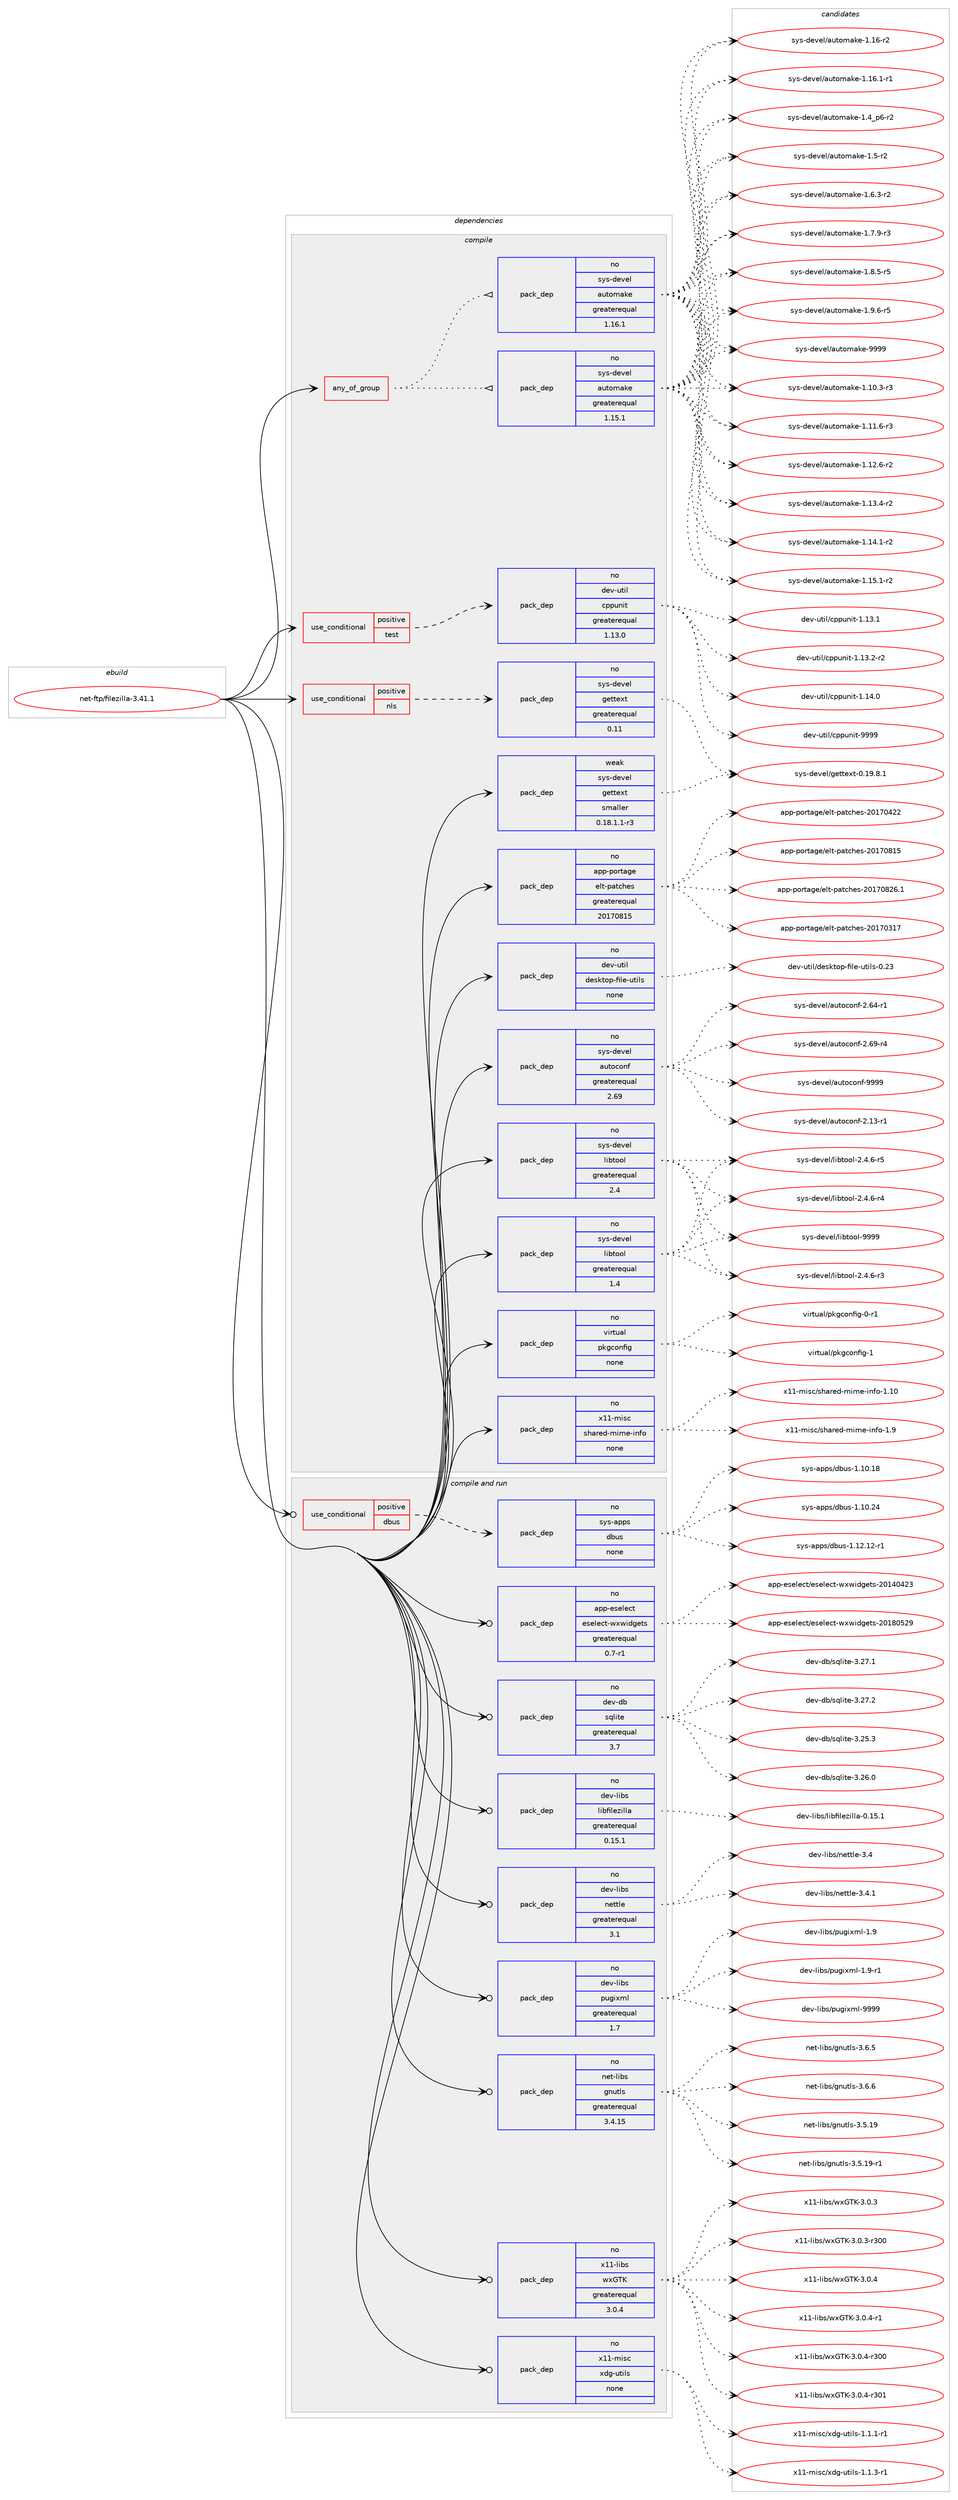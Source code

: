 digraph prolog {

# *************
# Graph options
# *************

newrank=true;
concentrate=true;
compound=true;
graph [rankdir=LR,fontname=Helvetica,fontsize=10,ranksep=1.5];#, ranksep=2.5, nodesep=0.2];
edge  [arrowhead=vee];
node  [fontname=Helvetica,fontsize=10];

# **********
# The ebuild
# **********

subgraph cluster_leftcol {
color=gray;
rank=same;
label=<<i>ebuild</i>>;
id [label="net-ftp/filezilla-3.41.1", color=red, width=4, href="../net-ftp/filezilla-3.41.1.svg"];
}

# ****************
# The dependencies
# ****************

subgraph cluster_midcol {
color=gray;
label=<<i>dependencies</i>>;
subgraph cluster_compile {
fillcolor="#eeeeee";
style=filled;
label=<<i>compile</i>>;
subgraph any26017 {
dependency1653779 [label=<<TABLE BORDER="0" CELLBORDER="1" CELLSPACING="0" CELLPADDING="4"><TR><TD CELLPADDING="10">any_of_group</TD></TR></TABLE>>, shape=none, color=red];subgraph pack1182291 {
dependency1653780 [label=<<TABLE BORDER="0" CELLBORDER="1" CELLSPACING="0" CELLPADDING="4" WIDTH="220"><TR><TD ROWSPAN="6" CELLPADDING="30">pack_dep</TD></TR><TR><TD WIDTH="110">no</TD></TR><TR><TD>sys-devel</TD></TR><TR><TD>automake</TD></TR><TR><TD>greaterequal</TD></TR><TR><TD>1.16.1</TD></TR></TABLE>>, shape=none, color=blue];
}
dependency1653779:e -> dependency1653780:w [weight=20,style="dotted",arrowhead="oinv"];
subgraph pack1182292 {
dependency1653781 [label=<<TABLE BORDER="0" CELLBORDER="1" CELLSPACING="0" CELLPADDING="4" WIDTH="220"><TR><TD ROWSPAN="6" CELLPADDING="30">pack_dep</TD></TR><TR><TD WIDTH="110">no</TD></TR><TR><TD>sys-devel</TD></TR><TR><TD>automake</TD></TR><TR><TD>greaterequal</TD></TR><TR><TD>1.15.1</TD></TR></TABLE>>, shape=none, color=blue];
}
dependency1653779:e -> dependency1653781:w [weight=20,style="dotted",arrowhead="oinv"];
}
id:e -> dependency1653779:w [weight=20,style="solid",arrowhead="vee"];
subgraph cond444688 {
dependency1653782 [label=<<TABLE BORDER="0" CELLBORDER="1" CELLSPACING="0" CELLPADDING="4"><TR><TD ROWSPAN="3" CELLPADDING="10">use_conditional</TD></TR><TR><TD>positive</TD></TR><TR><TD>nls</TD></TR></TABLE>>, shape=none, color=red];
subgraph pack1182293 {
dependency1653783 [label=<<TABLE BORDER="0" CELLBORDER="1" CELLSPACING="0" CELLPADDING="4" WIDTH="220"><TR><TD ROWSPAN="6" CELLPADDING="30">pack_dep</TD></TR><TR><TD WIDTH="110">no</TD></TR><TR><TD>sys-devel</TD></TR><TR><TD>gettext</TD></TR><TR><TD>greaterequal</TD></TR><TR><TD>0.11</TD></TR></TABLE>>, shape=none, color=blue];
}
dependency1653782:e -> dependency1653783:w [weight=20,style="dashed",arrowhead="vee"];
}
id:e -> dependency1653782:w [weight=20,style="solid",arrowhead="vee"];
subgraph cond444689 {
dependency1653784 [label=<<TABLE BORDER="0" CELLBORDER="1" CELLSPACING="0" CELLPADDING="4"><TR><TD ROWSPAN="3" CELLPADDING="10">use_conditional</TD></TR><TR><TD>positive</TD></TR><TR><TD>test</TD></TR></TABLE>>, shape=none, color=red];
subgraph pack1182294 {
dependency1653785 [label=<<TABLE BORDER="0" CELLBORDER="1" CELLSPACING="0" CELLPADDING="4" WIDTH="220"><TR><TD ROWSPAN="6" CELLPADDING="30">pack_dep</TD></TR><TR><TD WIDTH="110">no</TD></TR><TR><TD>dev-util</TD></TR><TR><TD>cppunit</TD></TR><TR><TD>greaterequal</TD></TR><TR><TD>1.13.0</TD></TR></TABLE>>, shape=none, color=blue];
}
dependency1653784:e -> dependency1653785:w [weight=20,style="dashed",arrowhead="vee"];
}
id:e -> dependency1653784:w [weight=20,style="solid",arrowhead="vee"];
subgraph pack1182295 {
dependency1653786 [label=<<TABLE BORDER="0" CELLBORDER="1" CELLSPACING="0" CELLPADDING="4" WIDTH="220"><TR><TD ROWSPAN="6" CELLPADDING="30">pack_dep</TD></TR><TR><TD WIDTH="110">no</TD></TR><TR><TD>app-portage</TD></TR><TR><TD>elt-patches</TD></TR><TR><TD>greaterequal</TD></TR><TR><TD>20170815</TD></TR></TABLE>>, shape=none, color=blue];
}
id:e -> dependency1653786:w [weight=20,style="solid",arrowhead="vee"];
subgraph pack1182296 {
dependency1653787 [label=<<TABLE BORDER="0" CELLBORDER="1" CELLSPACING="0" CELLPADDING="4" WIDTH="220"><TR><TD ROWSPAN="6" CELLPADDING="30">pack_dep</TD></TR><TR><TD WIDTH="110">no</TD></TR><TR><TD>dev-util</TD></TR><TR><TD>desktop-file-utils</TD></TR><TR><TD>none</TD></TR><TR><TD></TD></TR></TABLE>>, shape=none, color=blue];
}
id:e -> dependency1653787:w [weight=20,style="solid",arrowhead="vee"];
subgraph pack1182297 {
dependency1653788 [label=<<TABLE BORDER="0" CELLBORDER="1" CELLSPACING="0" CELLPADDING="4" WIDTH="220"><TR><TD ROWSPAN="6" CELLPADDING="30">pack_dep</TD></TR><TR><TD WIDTH="110">no</TD></TR><TR><TD>sys-devel</TD></TR><TR><TD>autoconf</TD></TR><TR><TD>greaterequal</TD></TR><TR><TD>2.69</TD></TR></TABLE>>, shape=none, color=blue];
}
id:e -> dependency1653788:w [weight=20,style="solid",arrowhead="vee"];
subgraph pack1182298 {
dependency1653789 [label=<<TABLE BORDER="0" CELLBORDER="1" CELLSPACING="0" CELLPADDING="4" WIDTH="220"><TR><TD ROWSPAN="6" CELLPADDING="30">pack_dep</TD></TR><TR><TD WIDTH="110">no</TD></TR><TR><TD>sys-devel</TD></TR><TR><TD>libtool</TD></TR><TR><TD>greaterequal</TD></TR><TR><TD>1.4</TD></TR></TABLE>>, shape=none, color=blue];
}
id:e -> dependency1653789:w [weight=20,style="solid",arrowhead="vee"];
subgraph pack1182299 {
dependency1653790 [label=<<TABLE BORDER="0" CELLBORDER="1" CELLSPACING="0" CELLPADDING="4" WIDTH="220"><TR><TD ROWSPAN="6" CELLPADDING="30">pack_dep</TD></TR><TR><TD WIDTH="110">no</TD></TR><TR><TD>sys-devel</TD></TR><TR><TD>libtool</TD></TR><TR><TD>greaterequal</TD></TR><TR><TD>2.4</TD></TR></TABLE>>, shape=none, color=blue];
}
id:e -> dependency1653790:w [weight=20,style="solid",arrowhead="vee"];
subgraph pack1182300 {
dependency1653791 [label=<<TABLE BORDER="0" CELLBORDER="1" CELLSPACING="0" CELLPADDING="4" WIDTH="220"><TR><TD ROWSPAN="6" CELLPADDING="30">pack_dep</TD></TR><TR><TD WIDTH="110">no</TD></TR><TR><TD>virtual</TD></TR><TR><TD>pkgconfig</TD></TR><TR><TD>none</TD></TR><TR><TD></TD></TR></TABLE>>, shape=none, color=blue];
}
id:e -> dependency1653791:w [weight=20,style="solid",arrowhead="vee"];
subgraph pack1182301 {
dependency1653792 [label=<<TABLE BORDER="0" CELLBORDER="1" CELLSPACING="0" CELLPADDING="4" WIDTH="220"><TR><TD ROWSPAN="6" CELLPADDING="30">pack_dep</TD></TR><TR><TD WIDTH="110">no</TD></TR><TR><TD>x11-misc</TD></TR><TR><TD>shared-mime-info</TD></TR><TR><TD>none</TD></TR><TR><TD></TD></TR></TABLE>>, shape=none, color=blue];
}
id:e -> dependency1653792:w [weight=20,style="solid",arrowhead="vee"];
subgraph pack1182302 {
dependency1653793 [label=<<TABLE BORDER="0" CELLBORDER="1" CELLSPACING="0" CELLPADDING="4" WIDTH="220"><TR><TD ROWSPAN="6" CELLPADDING="30">pack_dep</TD></TR><TR><TD WIDTH="110">weak</TD></TR><TR><TD>sys-devel</TD></TR><TR><TD>gettext</TD></TR><TR><TD>smaller</TD></TR><TR><TD>0.18.1.1-r3</TD></TR></TABLE>>, shape=none, color=blue];
}
id:e -> dependency1653793:w [weight=20,style="solid",arrowhead="vee"];
}
subgraph cluster_compileandrun {
fillcolor="#eeeeee";
style=filled;
label=<<i>compile and run</i>>;
subgraph cond444690 {
dependency1653794 [label=<<TABLE BORDER="0" CELLBORDER="1" CELLSPACING="0" CELLPADDING="4"><TR><TD ROWSPAN="3" CELLPADDING="10">use_conditional</TD></TR><TR><TD>positive</TD></TR><TR><TD>dbus</TD></TR></TABLE>>, shape=none, color=red];
subgraph pack1182303 {
dependency1653795 [label=<<TABLE BORDER="0" CELLBORDER="1" CELLSPACING="0" CELLPADDING="4" WIDTH="220"><TR><TD ROWSPAN="6" CELLPADDING="30">pack_dep</TD></TR><TR><TD WIDTH="110">no</TD></TR><TR><TD>sys-apps</TD></TR><TR><TD>dbus</TD></TR><TR><TD>none</TD></TR><TR><TD></TD></TR></TABLE>>, shape=none, color=blue];
}
dependency1653794:e -> dependency1653795:w [weight=20,style="dashed",arrowhead="vee"];
}
id:e -> dependency1653794:w [weight=20,style="solid",arrowhead="odotvee"];
subgraph pack1182304 {
dependency1653796 [label=<<TABLE BORDER="0" CELLBORDER="1" CELLSPACING="0" CELLPADDING="4" WIDTH="220"><TR><TD ROWSPAN="6" CELLPADDING="30">pack_dep</TD></TR><TR><TD WIDTH="110">no</TD></TR><TR><TD>app-eselect</TD></TR><TR><TD>eselect-wxwidgets</TD></TR><TR><TD>greaterequal</TD></TR><TR><TD>0.7-r1</TD></TR></TABLE>>, shape=none, color=blue];
}
id:e -> dependency1653796:w [weight=20,style="solid",arrowhead="odotvee"];
subgraph pack1182305 {
dependency1653797 [label=<<TABLE BORDER="0" CELLBORDER="1" CELLSPACING="0" CELLPADDING="4" WIDTH="220"><TR><TD ROWSPAN="6" CELLPADDING="30">pack_dep</TD></TR><TR><TD WIDTH="110">no</TD></TR><TR><TD>dev-db</TD></TR><TR><TD>sqlite</TD></TR><TR><TD>greaterequal</TD></TR><TR><TD>3.7</TD></TR></TABLE>>, shape=none, color=blue];
}
id:e -> dependency1653797:w [weight=20,style="solid",arrowhead="odotvee"];
subgraph pack1182306 {
dependency1653798 [label=<<TABLE BORDER="0" CELLBORDER="1" CELLSPACING="0" CELLPADDING="4" WIDTH="220"><TR><TD ROWSPAN="6" CELLPADDING="30">pack_dep</TD></TR><TR><TD WIDTH="110">no</TD></TR><TR><TD>dev-libs</TD></TR><TR><TD>libfilezilla</TD></TR><TR><TD>greaterequal</TD></TR><TR><TD>0.15.1</TD></TR></TABLE>>, shape=none, color=blue];
}
id:e -> dependency1653798:w [weight=20,style="solid",arrowhead="odotvee"];
subgraph pack1182307 {
dependency1653799 [label=<<TABLE BORDER="0" CELLBORDER="1" CELLSPACING="0" CELLPADDING="4" WIDTH="220"><TR><TD ROWSPAN="6" CELLPADDING="30">pack_dep</TD></TR><TR><TD WIDTH="110">no</TD></TR><TR><TD>dev-libs</TD></TR><TR><TD>nettle</TD></TR><TR><TD>greaterequal</TD></TR><TR><TD>3.1</TD></TR></TABLE>>, shape=none, color=blue];
}
id:e -> dependency1653799:w [weight=20,style="solid",arrowhead="odotvee"];
subgraph pack1182308 {
dependency1653800 [label=<<TABLE BORDER="0" CELLBORDER="1" CELLSPACING="0" CELLPADDING="4" WIDTH="220"><TR><TD ROWSPAN="6" CELLPADDING="30">pack_dep</TD></TR><TR><TD WIDTH="110">no</TD></TR><TR><TD>dev-libs</TD></TR><TR><TD>pugixml</TD></TR><TR><TD>greaterequal</TD></TR><TR><TD>1.7</TD></TR></TABLE>>, shape=none, color=blue];
}
id:e -> dependency1653800:w [weight=20,style="solid",arrowhead="odotvee"];
subgraph pack1182309 {
dependency1653801 [label=<<TABLE BORDER="0" CELLBORDER="1" CELLSPACING="0" CELLPADDING="4" WIDTH="220"><TR><TD ROWSPAN="6" CELLPADDING="30">pack_dep</TD></TR><TR><TD WIDTH="110">no</TD></TR><TR><TD>net-libs</TD></TR><TR><TD>gnutls</TD></TR><TR><TD>greaterequal</TD></TR><TR><TD>3.4.15</TD></TR></TABLE>>, shape=none, color=blue];
}
id:e -> dependency1653801:w [weight=20,style="solid",arrowhead="odotvee"];
subgraph pack1182310 {
dependency1653802 [label=<<TABLE BORDER="0" CELLBORDER="1" CELLSPACING="0" CELLPADDING="4" WIDTH="220"><TR><TD ROWSPAN="6" CELLPADDING="30">pack_dep</TD></TR><TR><TD WIDTH="110">no</TD></TR><TR><TD>x11-libs</TD></TR><TR><TD>wxGTK</TD></TR><TR><TD>greaterequal</TD></TR><TR><TD>3.0.4</TD></TR></TABLE>>, shape=none, color=blue];
}
id:e -> dependency1653802:w [weight=20,style="solid",arrowhead="odotvee"];
subgraph pack1182311 {
dependency1653803 [label=<<TABLE BORDER="0" CELLBORDER="1" CELLSPACING="0" CELLPADDING="4" WIDTH="220"><TR><TD ROWSPAN="6" CELLPADDING="30">pack_dep</TD></TR><TR><TD WIDTH="110">no</TD></TR><TR><TD>x11-misc</TD></TR><TR><TD>xdg-utils</TD></TR><TR><TD>none</TD></TR><TR><TD></TD></TR></TABLE>>, shape=none, color=blue];
}
id:e -> dependency1653803:w [weight=20,style="solid",arrowhead="odotvee"];
}
subgraph cluster_run {
fillcolor="#eeeeee";
style=filled;
label=<<i>run</i>>;
}
}

# **************
# The candidates
# **************

subgraph cluster_choices {
rank=same;
color=gray;
label=<<i>candidates</i>>;

subgraph choice1182291 {
color=black;
nodesep=1;
choice11512111545100101118101108479711711611110997107101454946494846514511451 [label="sys-devel/automake-1.10.3-r3", color=red, width=4,href="../sys-devel/automake-1.10.3-r3.svg"];
choice11512111545100101118101108479711711611110997107101454946494946544511451 [label="sys-devel/automake-1.11.6-r3", color=red, width=4,href="../sys-devel/automake-1.11.6-r3.svg"];
choice11512111545100101118101108479711711611110997107101454946495046544511450 [label="sys-devel/automake-1.12.6-r2", color=red, width=4,href="../sys-devel/automake-1.12.6-r2.svg"];
choice11512111545100101118101108479711711611110997107101454946495146524511450 [label="sys-devel/automake-1.13.4-r2", color=red, width=4,href="../sys-devel/automake-1.13.4-r2.svg"];
choice11512111545100101118101108479711711611110997107101454946495246494511450 [label="sys-devel/automake-1.14.1-r2", color=red, width=4,href="../sys-devel/automake-1.14.1-r2.svg"];
choice11512111545100101118101108479711711611110997107101454946495346494511450 [label="sys-devel/automake-1.15.1-r2", color=red, width=4,href="../sys-devel/automake-1.15.1-r2.svg"];
choice1151211154510010111810110847971171161111099710710145494649544511450 [label="sys-devel/automake-1.16-r2", color=red, width=4,href="../sys-devel/automake-1.16-r2.svg"];
choice11512111545100101118101108479711711611110997107101454946495446494511449 [label="sys-devel/automake-1.16.1-r1", color=red, width=4,href="../sys-devel/automake-1.16.1-r1.svg"];
choice115121115451001011181011084797117116111109971071014549465295112544511450 [label="sys-devel/automake-1.4_p6-r2", color=red, width=4,href="../sys-devel/automake-1.4_p6-r2.svg"];
choice11512111545100101118101108479711711611110997107101454946534511450 [label="sys-devel/automake-1.5-r2", color=red, width=4,href="../sys-devel/automake-1.5-r2.svg"];
choice115121115451001011181011084797117116111109971071014549465446514511450 [label="sys-devel/automake-1.6.3-r2", color=red, width=4,href="../sys-devel/automake-1.6.3-r2.svg"];
choice115121115451001011181011084797117116111109971071014549465546574511451 [label="sys-devel/automake-1.7.9-r3", color=red, width=4,href="../sys-devel/automake-1.7.9-r3.svg"];
choice115121115451001011181011084797117116111109971071014549465646534511453 [label="sys-devel/automake-1.8.5-r5", color=red, width=4,href="../sys-devel/automake-1.8.5-r5.svg"];
choice115121115451001011181011084797117116111109971071014549465746544511453 [label="sys-devel/automake-1.9.6-r5", color=red, width=4,href="../sys-devel/automake-1.9.6-r5.svg"];
choice115121115451001011181011084797117116111109971071014557575757 [label="sys-devel/automake-9999", color=red, width=4,href="../sys-devel/automake-9999.svg"];
dependency1653780:e -> choice11512111545100101118101108479711711611110997107101454946494846514511451:w [style=dotted,weight="100"];
dependency1653780:e -> choice11512111545100101118101108479711711611110997107101454946494946544511451:w [style=dotted,weight="100"];
dependency1653780:e -> choice11512111545100101118101108479711711611110997107101454946495046544511450:w [style=dotted,weight="100"];
dependency1653780:e -> choice11512111545100101118101108479711711611110997107101454946495146524511450:w [style=dotted,weight="100"];
dependency1653780:e -> choice11512111545100101118101108479711711611110997107101454946495246494511450:w [style=dotted,weight="100"];
dependency1653780:e -> choice11512111545100101118101108479711711611110997107101454946495346494511450:w [style=dotted,weight="100"];
dependency1653780:e -> choice1151211154510010111810110847971171161111099710710145494649544511450:w [style=dotted,weight="100"];
dependency1653780:e -> choice11512111545100101118101108479711711611110997107101454946495446494511449:w [style=dotted,weight="100"];
dependency1653780:e -> choice115121115451001011181011084797117116111109971071014549465295112544511450:w [style=dotted,weight="100"];
dependency1653780:e -> choice11512111545100101118101108479711711611110997107101454946534511450:w [style=dotted,weight="100"];
dependency1653780:e -> choice115121115451001011181011084797117116111109971071014549465446514511450:w [style=dotted,weight="100"];
dependency1653780:e -> choice115121115451001011181011084797117116111109971071014549465546574511451:w [style=dotted,weight="100"];
dependency1653780:e -> choice115121115451001011181011084797117116111109971071014549465646534511453:w [style=dotted,weight="100"];
dependency1653780:e -> choice115121115451001011181011084797117116111109971071014549465746544511453:w [style=dotted,weight="100"];
dependency1653780:e -> choice115121115451001011181011084797117116111109971071014557575757:w [style=dotted,weight="100"];
}
subgraph choice1182292 {
color=black;
nodesep=1;
choice11512111545100101118101108479711711611110997107101454946494846514511451 [label="sys-devel/automake-1.10.3-r3", color=red, width=4,href="../sys-devel/automake-1.10.3-r3.svg"];
choice11512111545100101118101108479711711611110997107101454946494946544511451 [label="sys-devel/automake-1.11.6-r3", color=red, width=4,href="../sys-devel/automake-1.11.6-r3.svg"];
choice11512111545100101118101108479711711611110997107101454946495046544511450 [label="sys-devel/automake-1.12.6-r2", color=red, width=4,href="../sys-devel/automake-1.12.6-r2.svg"];
choice11512111545100101118101108479711711611110997107101454946495146524511450 [label="sys-devel/automake-1.13.4-r2", color=red, width=4,href="../sys-devel/automake-1.13.4-r2.svg"];
choice11512111545100101118101108479711711611110997107101454946495246494511450 [label="sys-devel/automake-1.14.1-r2", color=red, width=4,href="../sys-devel/automake-1.14.1-r2.svg"];
choice11512111545100101118101108479711711611110997107101454946495346494511450 [label="sys-devel/automake-1.15.1-r2", color=red, width=4,href="../sys-devel/automake-1.15.1-r2.svg"];
choice1151211154510010111810110847971171161111099710710145494649544511450 [label="sys-devel/automake-1.16-r2", color=red, width=4,href="../sys-devel/automake-1.16-r2.svg"];
choice11512111545100101118101108479711711611110997107101454946495446494511449 [label="sys-devel/automake-1.16.1-r1", color=red, width=4,href="../sys-devel/automake-1.16.1-r1.svg"];
choice115121115451001011181011084797117116111109971071014549465295112544511450 [label="sys-devel/automake-1.4_p6-r2", color=red, width=4,href="../sys-devel/automake-1.4_p6-r2.svg"];
choice11512111545100101118101108479711711611110997107101454946534511450 [label="sys-devel/automake-1.5-r2", color=red, width=4,href="../sys-devel/automake-1.5-r2.svg"];
choice115121115451001011181011084797117116111109971071014549465446514511450 [label="sys-devel/automake-1.6.3-r2", color=red, width=4,href="../sys-devel/automake-1.6.3-r2.svg"];
choice115121115451001011181011084797117116111109971071014549465546574511451 [label="sys-devel/automake-1.7.9-r3", color=red, width=4,href="../sys-devel/automake-1.7.9-r3.svg"];
choice115121115451001011181011084797117116111109971071014549465646534511453 [label="sys-devel/automake-1.8.5-r5", color=red, width=4,href="../sys-devel/automake-1.8.5-r5.svg"];
choice115121115451001011181011084797117116111109971071014549465746544511453 [label="sys-devel/automake-1.9.6-r5", color=red, width=4,href="../sys-devel/automake-1.9.6-r5.svg"];
choice115121115451001011181011084797117116111109971071014557575757 [label="sys-devel/automake-9999", color=red, width=4,href="../sys-devel/automake-9999.svg"];
dependency1653781:e -> choice11512111545100101118101108479711711611110997107101454946494846514511451:w [style=dotted,weight="100"];
dependency1653781:e -> choice11512111545100101118101108479711711611110997107101454946494946544511451:w [style=dotted,weight="100"];
dependency1653781:e -> choice11512111545100101118101108479711711611110997107101454946495046544511450:w [style=dotted,weight="100"];
dependency1653781:e -> choice11512111545100101118101108479711711611110997107101454946495146524511450:w [style=dotted,weight="100"];
dependency1653781:e -> choice11512111545100101118101108479711711611110997107101454946495246494511450:w [style=dotted,weight="100"];
dependency1653781:e -> choice11512111545100101118101108479711711611110997107101454946495346494511450:w [style=dotted,weight="100"];
dependency1653781:e -> choice1151211154510010111810110847971171161111099710710145494649544511450:w [style=dotted,weight="100"];
dependency1653781:e -> choice11512111545100101118101108479711711611110997107101454946495446494511449:w [style=dotted,weight="100"];
dependency1653781:e -> choice115121115451001011181011084797117116111109971071014549465295112544511450:w [style=dotted,weight="100"];
dependency1653781:e -> choice11512111545100101118101108479711711611110997107101454946534511450:w [style=dotted,weight="100"];
dependency1653781:e -> choice115121115451001011181011084797117116111109971071014549465446514511450:w [style=dotted,weight="100"];
dependency1653781:e -> choice115121115451001011181011084797117116111109971071014549465546574511451:w [style=dotted,weight="100"];
dependency1653781:e -> choice115121115451001011181011084797117116111109971071014549465646534511453:w [style=dotted,weight="100"];
dependency1653781:e -> choice115121115451001011181011084797117116111109971071014549465746544511453:w [style=dotted,weight="100"];
dependency1653781:e -> choice115121115451001011181011084797117116111109971071014557575757:w [style=dotted,weight="100"];
}
subgraph choice1182293 {
color=black;
nodesep=1;
choice1151211154510010111810110847103101116116101120116454846495746564649 [label="sys-devel/gettext-0.19.8.1", color=red, width=4,href="../sys-devel/gettext-0.19.8.1.svg"];
dependency1653783:e -> choice1151211154510010111810110847103101116116101120116454846495746564649:w [style=dotted,weight="100"];
}
subgraph choice1182294 {
color=black;
nodesep=1;
choice10010111845117116105108479911211211711010511645494649514649 [label="dev-util/cppunit-1.13.1", color=red, width=4,href="../dev-util/cppunit-1.13.1.svg"];
choice100101118451171161051084799112112117110105116454946495146504511450 [label="dev-util/cppunit-1.13.2-r2", color=red, width=4,href="../dev-util/cppunit-1.13.2-r2.svg"];
choice10010111845117116105108479911211211711010511645494649524648 [label="dev-util/cppunit-1.14.0", color=red, width=4,href="../dev-util/cppunit-1.14.0.svg"];
choice1001011184511711610510847991121121171101051164557575757 [label="dev-util/cppunit-9999", color=red, width=4,href="../dev-util/cppunit-9999.svg"];
dependency1653785:e -> choice10010111845117116105108479911211211711010511645494649514649:w [style=dotted,weight="100"];
dependency1653785:e -> choice100101118451171161051084799112112117110105116454946495146504511450:w [style=dotted,weight="100"];
dependency1653785:e -> choice10010111845117116105108479911211211711010511645494649524648:w [style=dotted,weight="100"];
dependency1653785:e -> choice1001011184511711610510847991121121171101051164557575757:w [style=dotted,weight="100"];
}
subgraph choice1182295 {
color=black;
nodesep=1;
choice97112112451121111141169710310147101108116451129711699104101115455048495548514955 [label="app-portage/elt-patches-20170317", color=red, width=4,href="../app-portage/elt-patches-20170317.svg"];
choice97112112451121111141169710310147101108116451129711699104101115455048495548525050 [label="app-portage/elt-patches-20170422", color=red, width=4,href="../app-portage/elt-patches-20170422.svg"];
choice97112112451121111141169710310147101108116451129711699104101115455048495548564953 [label="app-portage/elt-patches-20170815", color=red, width=4,href="../app-portage/elt-patches-20170815.svg"];
choice971121124511211111411697103101471011081164511297116991041011154550484955485650544649 [label="app-portage/elt-patches-20170826.1", color=red, width=4,href="../app-portage/elt-patches-20170826.1.svg"];
dependency1653786:e -> choice97112112451121111141169710310147101108116451129711699104101115455048495548514955:w [style=dotted,weight="100"];
dependency1653786:e -> choice97112112451121111141169710310147101108116451129711699104101115455048495548525050:w [style=dotted,weight="100"];
dependency1653786:e -> choice97112112451121111141169710310147101108116451129711699104101115455048495548564953:w [style=dotted,weight="100"];
dependency1653786:e -> choice971121124511211111411697103101471011081164511297116991041011154550484955485650544649:w [style=dotted,weight="100"];
}
subgraph choice1182296 {
color=black;
nodesep=1;
choice100101118451171161051084710010111510711611111245102105108101451171161051081154548465051 [label="dev-util/desktop-file-utils-0.23", color=red, width=4,href="../dev-util/desktop-file-utils-0.23.svg"];
dependency1653787:e -> choice100101118451171161051084710010111510711611111245102105108101451171161051081154548465051:w [style=dotted,weight="100"];
}
subgraph choice1182297 {
color=black;
nodesep=1;
choice1151211154510010111810110847971171161119911111010245504649514511449 [label="sys-devel/autoconf-2.13-r1", color=red, width=4,href="../sys-devel/autoconf-2.13-r1.svg"];
choice1151211154510010111810110847971171161119911111010245504654524511449 [label="sys-devel/autoconf-2.64-r1", color=red, width=4,href="../sys-devel/autoconf-2.64-r1.svg"];
choice1151211154510010111810110847971171161119911111010245504654574511452 [label="sys-devel/autoconf-2.69-r4", color=red, width=4,href="../sys-devel/autoconf-2.69-r4.svg"];
choice115121115451001011181011084797117116111991111101024557575757 [label="sys-devel/autoconf-9999", color=red, width=4,href="../sys-devel/autoconf-9999.svg"];
dependency1653788:e -> choice1151211154510010111810110847971171161119911111010245504649514511449:w [style=dotted,weight="100"];
dependency1653788:e -> choice1151211154510010111810110847971171161119911111010245504654524511449:w [style=dotted,weight="100"];
dependency1653788:e -> choice1151211154510010111810110847971171161119911111010245504654574511452:w [style=dotted,weight="100"];
dependency1653788:e -> choice115121115451001011181011084797117116111991111101024557575757:w [style=dotted,weight="100"];
}
subgraph choice1182298 {
color=black;
nodesep=1;
choice1151211154510010111810110847108105981161111111084550465246544511451 [label="sys-devel/libtool-2.4.6-r3", color=red, width=4,href="../sys-devel/libtool-2.4.6-r3.svg"];
choice1151211154510010111810110847108105981161111111084550465246544511452 [label="sys-devel/libtool-2.4.6-r4", color=red, width=4,href="../sys-devel/libtool-2.4.6-r4.svg"];
choice1151211154510010111810110847108105981161111111084550465246544511453 [label="sys-devel/libtool-2.4.6-r5", color=red, width=4,href="../sys-devel/libtool-2.4.6-r5.svg"];
choice1151211154510010111810110847108105981161111111084557575757 [label="sys-devel/libtool-9999", color=red, width=4,href="../sys-devel/libtool-9999.svg"];
dependency1653789:e -> choice1151211154510010111810110847108105981161111111084550465246544511451:w [style=dotted,weight="100"];
dependency1653789:e -> choice1151211154510010111810110847108105981161111111084550465246544511452:w [style=dotted,weight="100"];
dependency1653789:e -> choice1151211154510010111810110847108105981161111111084550465246544511453:w [style=dotted,weight="100"];
dependency1653789:e -> choice1151211154510010111810110847108105981161111111084557575757:w [style=dotted,weight="100"];
}
subgraph choice1182299 {
color=black;
nodesep=1;
choice1151211154510010111810110847108105981161111111084550465246544511451 [label="sys-devel/libtool-2.4.6-r3", color=red, width=4,href="../sys-devel/libtool-2.4.6-r3.svg"];
choice1151211154510010111810110847108105981161111111084550465246544511452 [label="sys-devel/libtool-2.4.6-r4", color=red, width=4,href="../sys-devel/libtool-2.4.6-r4.svg"];
choice1151211154510010111810110847108105981161111111084550465246544511453 [label="sys-devel/libtool-2.4.6-r5", color=red, width=4,href="../sys-devel/libtool-2.4.6-r5.svg"];
choice1151211154510010111810110847108105981161111111084557575757 [label="sys-devel/libtool-9999", color=red, width=4,href="../sys-devel/libtool-9999.svg"];
dependency1653790:e -> choice1151211154510010111810110847108105981161111111084550465246544511451:w [style=dotted,weight="100"];
dependency1653790:e -> choice1151211154510010111810110847108105981161111111084550465246544511452:w [style=dotted,weight="100"];
dependency1653790:e -> choice1151211154510010111810110847108105981161111111084550465246544511453:w [style=dotted,weight="100"];
dependency1653790:e -> choice1151211154510010111810110847108105981161111111084557575757:w [style=dotted,weight="100"];
}
subgraph choice1182300 {
color=black;
nodesep=1;
choice11810511411611797108471121071039911111010210510345484511449 [label="virtual/pkgconfig-0-r1", color=red, width=4,href="../virtual/pkgconfig-0-r1.svg"];
choice1181051141161179710847112107103991111101021051034549 [label="virtual/pkgconfig-1", color=red, width=4,href="../virtual/pkgconfig-1.svg"];
dependency1653791:e -> choice11810511411611797108471121071039911111010210510345484511449:w [style=dotted,weight="100"];
dependency1653791:e -> choice1181051141161179710847112107103991111101021051034549:w [style=dotted,weight="100"];
}
subgraph choice1182301 {
color=black;
nodesep=1;
choice12049494510910511599471151049711410110045109105109101451051101021114549464948 [label="x11-misc/shared-mime-info-1.10", color=red, width=4,href="../x11-misc/shared-mime-info-1.10.svg"];
choice120494945109105115994711510497114101100451091051091014510511010211145494657 [label="x11-misc/shared-mime-info-1.9", color=red, width=4,href="../x11-misc/shared-mime-info-1.9.svg"];
dependency1653792:e -> choice12049494510910511599471151049711410110045109105109101451051101021114549464948:w [style=dotted,weight="100"];
dependency1653792:e -> choice120494945109105115994711510497114101100451091051091014510511010211145494657:w [style=dotted,weight="100"];
}
subgraph choice1182302 {
color=black;
nodesep=1;
choice1151211154510010111810110847103101116116101120116454846495746564649 [label="sys-devel/gettext-0.19.8.1", color=red, width=4,href="../sys-devel/gettext-0.19.8.1.svg"];
dependency1653793:e -> choice1151211154510010111810110847103101116116101120116454846495746564649:w [style=dotted,weight="100"];
}
subgraph choice1182303 {
color=black;
nodesep=1;
choice115121115459711211211547100981171154549464948464956 [label="sys-apps/dbus-1.10.18", color=red, width=4,href="../sys-apps/dbus-1.10.18.svg"];
choice115121115459711211211547100981171154549464948465052 [label="sys-apps/dbus-1.10.24", color=red, width=4,href="../sys-apps/dbus-1.10.24.svg"];
choice1151211154597112112115471009811711545494649504649504511449 [label="sys-apps/dbus-1.12.12-r1", color=red, width=4,href="../sys-apps/dbus-1.12.12-r1.svg"];
dependency1653795:e -> choice115121115459711211211547100981171154549464948464956:w [style=dotted,weight="100"];
dependency1653795:e -> choice115121115459711211211547100981171154549464948465052:w [style=dotted,weight="100"];
dependency1653795:e -> choice1151211154597112112115471009811711545494649504649504511449:w [style=dotted,weight="100"];
}
subgraph choice1182304 {
color=black;
nodesep=1;
choice971121124510111510110810199116471011151011081019911645119120119105100103101116115455048495248525051 [label="app-eselect/eselect-wxwidgets-20140423", color=red, width=4,href="../app-eselect/eselect-wxwidgets-20140423.svg"];
choice971121124510111510110810199116471011151011081019911645119120119105100103101116115455048495648535057 [label="app-eselect/eselect-wxwidgets-20180529", color=red, width=4,href="../app-eselect/eselect-wxwidgets-20180529.svg"];
dependency1653796:e -> choice971121124510111510110810199116471011151011081019911645119120119105100103101116115455048495248525051:w [style=dotted,weight="100"];
dependency1653796:e -> choice971121124510111510110810199116471011151011081019911645119120119105100103101116115455048495648535057:w [style=dotted,weight="100"];
}
subgraph choice1182305 {
color=black;
nodesep=1;
choice10010111845100984711511310810511610145514650534651 [label="dev-db/sqlite-3.25.3", color=red, width=4,href="../dev-db/sqlite-3.25.3.svg"];
choice10010111845100984711511310810511610145514650544648 [label="dev-db/sqlite-3.26.0", color=red, width=4,href="../dev-db/sqlite-3.26.0.svg"];
choice10010111845100984711511310810511610145514650554649 [label="dev-db/sqlite-3.27.1", color=red, width=4,href="../dev-db/sqlite-3.27.1.svg"];
choice10010111845100984711511310810511610145514650554650 [label="dev-db/sqlite-3.27.2", color=red, width=4,href="../dev-db/sqlite-3.27.2.svg"];
dependency1653797:e -> choice10010111845100984711511310810511610145514650534651:w [style=dotted,weight="100"];
dependency1653797:e -> choice10010111845100984711511310810511610145514650544648:w [style=dotted,weight="100"];
dependency1653797:e -> choice10010111845100984711511310810511610145514650554649:w [style=dotted,weight="100"];
dependency1653797:e -> choice10010111845100984711511310810511610145514650554650:w [style=dotted,weight="100"];
}
subgraph choice1182306 {
color=black;
nodesep=1;
choice100101118451081059811547108105981021051081011221051081089745484649534649 [label="dev-libs/libfilezilla-0.15.1", color=red, width=4,href="../dev-libs/libfilezilla-0.15.1.svg"];
dependency1653798:e -> choice100101118451081059811547108105981021051081011221051081089745484649534649:w [style=dotted,weight="100"];
}
subgraph choice1182307 {
color=black;
nodesep=1;
choice10010111845108105981154711010111611610810145514652 [label="dev-libs/nettle-3.4", color=red, width=4,href="../dev-libs/nettle-3.4.svg"];
choice100101118451081059811547110101116116108101455146524649 [label="dev-libs/nettle-3.4.1", color=red, width=4,href="../dev-libs/nettle-3.4.1.svg"];
dependency1653799:e -> choice10010111845108105981154711010111611610810145514652:w [style=dotted,weight="100"];
dependency1653799:e -> choice100101118451081059811547110101116116108101455146524649:w [style=dotted,weight="100"];
}
subgraph choice1182308 {
color=black;
nodesep=1;
choice10010111845108105981154711211710310512010910845494657 [label="dev-libs/pugixml-1.9", color=red, width=4,href="../dev-libs/pugixml-1.9.svg"];
choice100101118451081059811547112117103105120109108454946574511449 [label="dev-libs/pugixml-1.9-r1", color=red, width=4,href="../dev-libs/pugixml-1.9-r1.svg"];
choice1001011184510810598115471121171031051201091084557575757 [label="dev-libs/pugixml-9999", color=red, width=4,href="../dev-libs/pugixml-9999.svg"];
dependency1653800:e -> choice10010111845108105981154711211710310512010910845494657:w [style=dotted,weight="100"];
dependency1653800:e -> choice100101118451081059811547112117103105120109108454946574511449:w [style=dotted,weight="100"];
dependency1653800:e -> choice1001011184510810598115471121171031051201091084557575757:w [style=dotted,weight="100"];
}
subgraph choice1182309 {
color=black;
nodesep=1;
choice11010111645108105981154710311011711610811545514653464957 [label="net-libs/gnutls-3.5.19", color=red, width=4,href="../net-libs/gnutls-3.5.19.svg"];
choice110101116451081059811547103110117116108115455146534649574511449 [label="net-libs/gnutls-3.5.19-r1", color=red, width=4,href="../net-libs/gnutls-3.5.19-r1.svg"];
choice110101116451081059811547103110117116108115455146544653 [label="net-libs/gnutls-3.6.5", color=red, width=4,href="../net-libs/gnutls-3.6.5.svg"];
choice110101116451081059811547103110117116108115455146544654 [label="net-libs/gnutls-3.6.6", color=red, width=4,href="../net-libs/gnutls-3.6.6.svg"];
dependency1653801:e -> choice11010111645108105981154710311011711610811545514653464957:w [style=dotted,weight="100"];
dependency1653801:e -> choice110101116451081059811547103110117116108115455146534649574511449:w [style=dotted,weight="100"];
dependency1653801:e -> choice110101116451081059811547103110117116108115455146544653:w [style=dotted,weight="100"];
dependency1653801:e -> choice110101116451081059811547103110117116108115455146544654:w [style=dotted,weight="100"];
}
subgraph choice1182310 {
color=black;
nodesep=1;
choice1204949451081059811547119120718475455146484651 [label="x11-libs/wxGTK-3.0.3", color=red, width=4,href="../x11-libs/wxGTK-3.0.3.svg"];
choice120494945108105981154711912071847545514648465145114514848 [label="x11-libs/wxGTK-3.0.3-r300", color=red, width=4,href="../x11-libs/wxGTK-3.0.3-r300.svg"];
choice1204949451081059811547119120718475455146484652 [label="x11-libs/wxGTK-3.0.4", color=red, width=4,href="../x11-libs/wxGTK-3.0.4.svg"];
choice12049494510810598115471191207184754551464846524511449 [label="x11-libs/wxGTK-3.0.4-r1", color=red, width=4,href="../x11-libs/wxGTK-3.0.4-r1.svg"];
choice120494945108105981154711912071847545514648465245114514848 [label="x11-libs/wxGTK-3.0.4-r300", color=red, width=4,href="../x11-libs/wxGTK-3.0.4-r300.svg"];
choice120494945108105981154711912071847545514648465245114514849 [label="x11-libs/wxGTK-3.0.4-r301", color=red, width=4,href="../x11-libs/wxGTK-3.0.4-r301.svg"];
dependency1653802:e -> choice1204949451081059811547119120718475455146484651:w [style=dotted,weight="100"];
dependency1653802:e -> choice120494945108105981154711912071847545514648465145114514848:w [style=dotted,weight="100"];
dependency1653802:e -> choice1204949451081059811547119120718475455146484652:w [style=dotted,weight="100"];
dependency1653802:e -> choice12049494510810598115471191207184754551464846524511449:w [style=dotted,weight="100"];
dependency1653802:e -> choice120494945108105981154711912071847545514648465245114514848:w [style=dotted,weight="100"];
dependency1653802:e -> choice120494945108105981154711912071847545514648465245114514849:w [style=dotted,weight="100"];
}
subgraph choice1182311 {
color=black;
nodesep=1;
choice1204949451091051159947120100103451171161051081154549464946494511449 [label="x11-misc/xdg-utils-1.1.1-r1", color=red, width=4,href="../x11-misc/xdg-utils-1.1.1-r1.svg"];
choice1204949451091051159947120100103451171161051081154549464946514511449 [label="x11-misc/xdg-utils-1.1.3-r1", color=red, width=4,href="../x11-misc/xdg-utils-1.1.3-r1.svg"];
dependency1653803:e -> choice1204949451091051159947120100103451171161051081154549464946494511449:w [style=dotted,weight="100"];
dependency1653803:e -> choice1204949451091051159947120100103451171161051081154549464946514511449:w [style=dotted,weight="100"];
}
}

}
